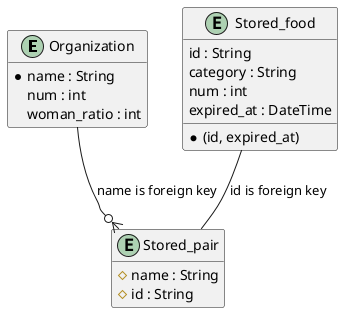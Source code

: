@startuml
hide empty members

entity Organization {
    * name : String
    num : int 
    woman_ratio : int
}

entity Stored_pair {
    # name : String
    # id : String
}

entity Stored_food {
    id : String
    category : String
    num : int
    expired_at : DateTime
    * (id, expired_at)
}

Organization --o{ Stored_pair : name is foreign key

Stored_food -- Stored_pair : id is foreign key

@enduml